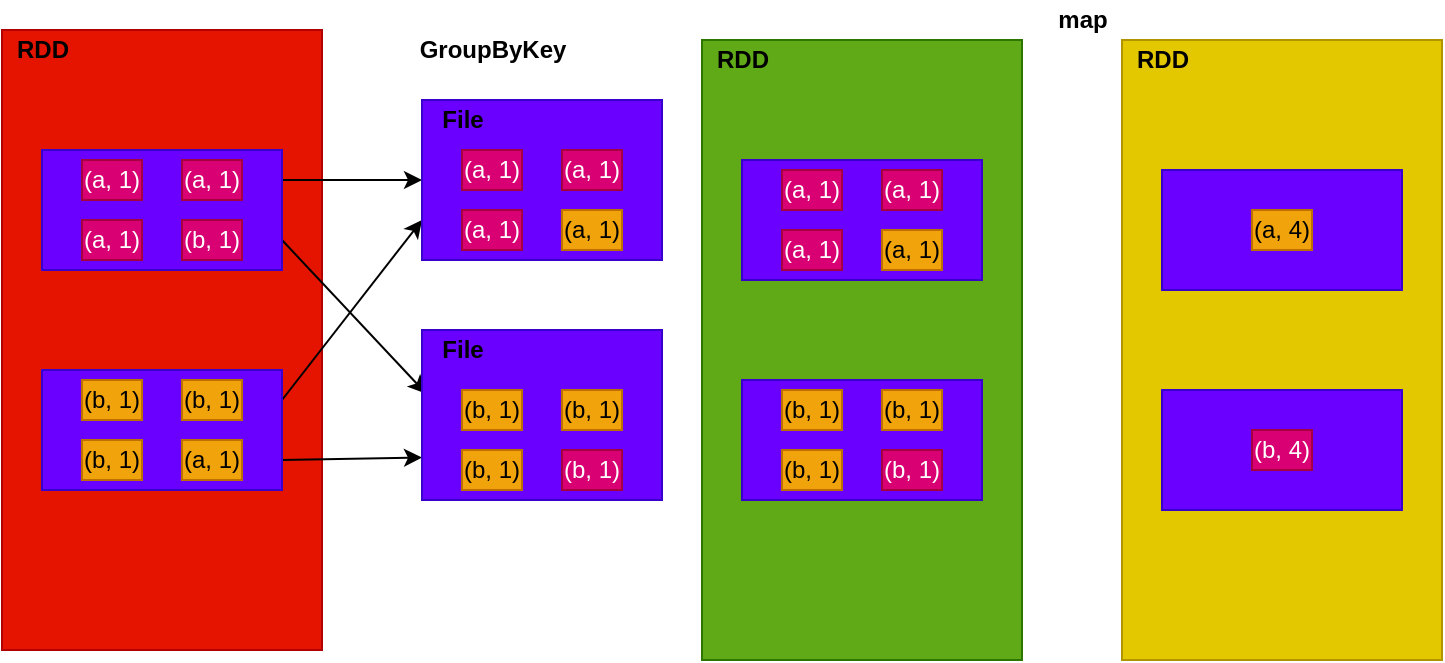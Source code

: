 <mxfile version="15.6.1" type="github">
  <diagram id="1OZ8EjZgoPaioLuvbSH8" name="第 1 页">
    <mxGraphModel dx="1038" dy="547" grid="1" gridSize="10" guides="1" tooltips="1" connect="1" arrows="1" fold="1" page="1" pageScale="1" pageWidth="827" pageHeight="1169" math="0" shadow="0">
      <root>
        <mxCell id="0" />
        <mxCell id="1" parent="0" />
        <mxCell id="8YorQP0Pxh66X8FTXIrH-3" value="" style="rounded=0;whiteSpace=wrap;html=1;shadow=0;labelBackgroundColor=none;labelBorderColor=none;fillColor=#e51400;strokeColor=#B20000;fontColor=#ffffff;" vertex="1" parent="1">
          <mxGeometry x="90" y="110" width="160" height="310" as="geometry" />
        </mxCell>
        <mxCell id="8YorQP0Pxh66X8FTXIrH-26" style="rounded=0;orthogonalLoop=1;jettySize=auto;html=1;exitX=1;exitY=0.25;exitDx=0;exitDy=0;" edge="1" parent="1" source="8YorQP0Pxh66X8FTXIrH-4" target="8YorQP0Pxh66X8FTXIrH-14">
          <mxGeometry relative="1" as="geometry" />
        </mxCell>
        <mxCell id="8YorQP0Pxh66X8FTXIrH-30" style="edgeStyle=none;rounded=0;orthogonalLoop=1;jettySize=auto;html=1;exitX=1;exitY=0.75;exitDx=0;exitDy=0;entryX=0.017;entryY=0.374;entryDx=0;entryDy=0;entryPerimeter=0;" edge="1" parent="1" source="8YorQP0Pxh66X8FTXIrH-4" target="8YorQP0Pxh66X8FTXIrH-19">
          <mxGeometry relative="1" as="geometry" />
        </mxCell>
        <mxCell id="8YorQP0Pxh66X8FTXIrH-4" value="" style="rounded=0;whiteSpace=wrap;html=1;shadow=0;labelBackgroundColor=none;labelBorderColor=none;fillColor=#6a00ff;fontColor=#ffffff;strokeColor=#3700CC;" vertex="1" parent="1">
          <mxGeometry x="110" y="170" width="120" height="60" as="geometry" />
        </mxCell>
        <mxCell id="8YorQP0Pxh66X8FTXIrH-5" value="(a, 1)" style="rounded=0;whiteSpace=wrap;html=1;shadow=0;labelBackgroundColor=none;labelBorderColor=none;fillColor=#d80073;fontColor=#ffffff;strokeColor=#A50040;" vertex="1" parent="1">
          <mxGeometry x="130" y="175" width="30" height="20" as="geometry" />
        </mxCell>
        <mxCell id="8YorQP0Pxh66X8FTXIrH-6" value="(a, 1)" style="rounded=0;whiteSpace=wrap;html=1;shadow=0;labelBackgroundColor=none;labelBorderColor=none;fillColor=#d80073;fontColor=#ffffff;strokeColor=#A50040;" vertex="1" parent="1">
          <mxGeometry x="180" y="175" width="30" height="20" as="geometry" />
        </mxCell>
        <mxCell id="8YorQP0Pxh66X8FTXIrH-7" value="(a, 1)" style="rounded=0;whiteSpace=wrap;html=1;shadow=0;labelBackgroundColor=none;labelBorderColor=none;fillColor=#d80073;fontColor=#ffffff;strokeColor=#A50040;" vertex="1" parent="1">
          <mxGeometry x="130" y="205" width="30" height="20" as="geometry" />
        </mxCell>
        <mxCell id="8YorQP0Pxh66X8FTXIrH-8" value="(b, 1)" style="rounded=0;whiteSpace=wrap;html=1;shadow=0;labelBackgroundColor=none;labelBorderColor=none;fillColor=#d80073;fontColor=#ffffff;strokeColor=#A50040;" vertex="1" parent="1">
          <mxGeometry x="180" y="205" width="30" height="20" as="geometry" />
        </mxCell>
        <mxCell id="8YorQP0Pxh66X8FTXIrH-28" style="edgeStyle=none;rounded=0;orthogonalLoop=1;jettySize=auto;html=1;exitX=1;exitY=0.75;exitDx=0;exitDy=0;entryX=0;entryY=0.75;entryDx=0;entryDy=0;" edge="1" parent="1" source="8YorQP0Pxh66X8FTXIrH-9" target="8YorQP0Pxh66X8FTXIrH-19">
          <mxGeometry relative="1" as="geometry" />
        </mxCell>
        <mxCell id="8YorQP0Pxh66X8FTXIrH-29" style="edgeStyle=none;rounded=0;orthogonalLoop=1;jettySize=auto;html=1;exitX=1;exitY=0.25;exitDx=0;exitDy=0;entryX=0;entryY=0.75;entryDx=0;entryDy=0;" edge="1" parent="1" source="8YorQP0Pxh66X8FTXIrH-9" target="8YorQP0Pxh66X8FTXIrH-14">
          <mxGeometry relative="1" as="geometry" />
        </mxCell>
        <mxCell id="8YorQP0Pxh66X8FTXIrH-9" value="" style="rounded=0;whiteSpace=wrap;html=1;shadow=0;labelBackgroundColor=none;labelBorderColor=none;fillColor=#6a00ff;fontColor=#ffffff;strokeColor=#3700CC;" vertex="1" parent="1">
          <mxGeometry x="110" y="280" width="120" height="60" as="geometry" />
        </mxCell>
        <mxCell id="8YorQP0Pxh66X8FTXIrH-10" value="(b, 1)" style="rounded=0;whiteSpace=wrap;html=1;shadow=0;labelBackgroundColor=none;labelBorderColor=none;fillColor=#f0a30a;fontColor=#000000;strokeColor=#BD7000;" vertex="1" parent="1">
          <mxGeometry x="130" y="285" width="30" height="20" as="geometry" />
        </mxCell>
        <mxCell id="8YorQP0Pxh66X8FTXIrH-11" value="(b, 1)" style="rounded=0;whiteSpace=wrap;html=1;shadow=0;labelBackgroundColor=none;labelBorderColor=none;fillColor=#f0a30a;fontColor=#000000;strokeColor=#BD7000;" vertex="1" parent="1">
          <mxGeometry x="180" y="285" width="30" height="20" as="geometry" />
        </mxCell>
        <mxCell id="8YorQP0Pxh66X8FTXIrH-12" value="(b, 1)" style="rounded=0;whiteSpace=wrap;html=1;shadow=0;labelBackgroundColor=none;labelBorderColor=none;fillColor=#f0a30a;fontColor=#000000;strokeColor=#BD7000;" vertex="1" parent="1">
          <mxGeometry x="130" y="315" width="30" height="20" as="geometry" />
        </mxCell>
        <mxCell id="8YorQP0Pxh66X8FTXIrH-13" value="(a, 1)" style="rounded=0;whiteSpace=wrap;html=1;shadow=0;labelBackgroundColor=none;labelBorderColor=none;fillColor=#f0a30a;fontColor=#000000;strokeColor=#BD7000;" vertex="1" parent="1">
          <mxGeometry x="180" y="315" width="30" height="20" as="geometry" />
        </mxCell>
        <mxCell id="8YorQP0Pxh66X8FTXIrH-14" value="" style="rounded=0;whiteSpace=wrap;html=1;shadow=0;labelBackgroundColor=none;labelBorderColor=none;fillColor=#6a00ff;fontColor=#ffffff;strokeColor=#3700CC;" vertex="1" parent="1">
          <mxGeometry x="300" y="145" width="120" height="80" as="geometry" />
        </mxCell>
        <mxCell id="8YorQP0Pxh66X8FTXIrH-15" value="(a, 1)" style="rounded=0;whiteSpace=wrap;html=1;shadow=0;labelBackgroundColor=none;labelBorderColor=none;fillColor=#d80073;fontColor=#ffffff;strokeColor=#A50040;" vertex="1" parent="1">
          <mxGeometry x="320" y="170" width="30" height="20" as="geometry" />
        </mxCell>
        <mxCell id="8YorQP0Pxh66X8FTXIrH-16" value="(a, 1)" style="rounded=0;whiteSpace=wrap;html=1;shadow=0;labelBackgroundColor=none;labelBorderColor=none;fillColor=#d80073;fontColor=#ffffff;strokeColor=#A50040;" vertex="1" parent="1">
          <mxGeometry x="370" y="170" width="30" height="20" as="geometry" />
        </mxCell>
        <mxCell id="8YorQP0Pxh66X8FTXIrH-17" value="(a, 1)" style="rounded=0;whiteSpace=wrap;html=1;shadow=0;labelBackgroundColor=none;labelBorderColor=none;fillColor=#d80073;fontColor=#ffffff;strokeColor=#A50040;" vertex="1" parent="1">
          <mxGeometry x="320" y="200" width="30" height="20" as="geometry" />
        </mxCell>
        <mxCell id="8YorQP0Pxh66X8FTXIrH-18" value="(a, 1)" style="rounded=0;whiteSpace=wrap;html=1;shadow=0;labelBackgroundColor=none;labelBorderColor=none;fillColor=#f0a30a;fontColor=#000000;strokeColor=#BD7000;" vertex="1" parent="1">
          <mxGeometry x="370" y="200" width="30" height="20" as="geometry" />
        </mxCell>
        <mxCell id="8YorQP0Pxh66X8FTXIrH-19" value="" style="rounded=0;whiteSpace=wrap;html=1;shadow=0;labelBackgroundColor=none;labelBorderColor=none;fillColor=#6a00ff;fontColor=#ffffff;strokeColor=#3700CC;" vertex="1" parent="1">
          <mxGeometry x="300" y="260" width="120" height="85" as="geometry" />
        </mxCell>
        <mxCell id="8YorQP0Pxh66X8FTXIrH-20" value="(b, 1)" style="rounded=0;whiteSpace=wrap;html=1;shadow=0;labelBackgroundColor=none;labelBorderColor=none;fillColor=#f0a30a;fontColor=#000000;strokeColor=#BD7000;" vertex="1" parent="1">
          <mxGeometry x="320" y="290" width="30" height="20" as="geometry" />
        </mxCell>
        <mxCell id="8YorQP0Pxh66X8FTXIrH-21" value="(b, 1)" style="rounded=0;whiteSpace=wrap;html=1;shadow=0;labelBackgroundColor=none;labelBorderColor=none;fillColor=#f0a30a;fontColor=#000000;strokeColor=#BD7000;" vertex="1" parent="1">
          <mxGeometry x="370" y="290" width="30" height="20" as="geometry" />
        </mxCell>
        <mxCell id="8YorQP0Pxh66X8FTXIrH-22" value="(b, 1)" style="rounded=0;whiteSpace=wrap;html=1;shadow=0;labelBackgroundColor=none;labelBorderColor=none;fillColor=#f0a30a;fontColor=#000000;strokeColor=#BD7000;" vertex="1" parent="1">
          <mxGeometry x="320" y="320" width="30" height="20" as="geometry" />
        </mxCell>
        <mxCell id="8YorQP0Pxh66X8FTXIrH-23" value="(b, 1)" style="rounded=0;whiteSpace=wrap;html=1;shadow=0;labelBackgroundColor=none;labelBorderColor=none;fillColor=#d80073;fontColor=#ffffff;strokeColor=#A50040;" vertex="1" parent="1">
          <mxGeometry x="370" y="320" width="30" height="20" as="geometry" />
        </mxCell>
        <mxCell id="8YorQP0Pxh66X8FTXIrH-24" value="&lt;b&gt;File&lt;/b&gt;" style="text;html=1;resizable=0;autosize=1;align=center;verticalAlign=middle;points=[];fillColor=none;strokeColor=none;rounded=0;shadow=0;labelBackgroundColor=none;labelBorderColor=none;" vertex="1" parent="1">
          <mxGeometry x="300" y="260" width="40" height="20" as="geometry" />
        </mxCell>
        <mxCell id="8YorQP0Pxh66X8FTXIrH-25" value="&lt;b&gt;File&lt;/b&gt;" style="text;html=1;resizable=0;autosize=1;align=center;verticalAlign=middle;points=[];fillColor=none;strokeColor=none;rounded=0;shadow=0;labelBackgroundColor=none;labelBorderColor=none;" vertex="1" parent="1">
          <mxGeometry x="300" y="145" width="40" height="20" as="geometry" />
        </mxCell>
        <mxCell id="8YorQP0Pxh66X8FTXIrH-31" value="" style="rounded=0;whiteSpace=wrap;html=1;shadow=0;labelBackgroundColor=none;labelBorderColor=none;fillColor=#60a917;strokeColor=#2D7600;fontColor=#ffffff;" vertex="1" parent="1">
          <mxGeometry x="440" y="115" width="160" height="310" as="geometry" />
        </mxCell>
        <mxCell id="8YorQP0Pxh66X8FTXIrH-32" value="" style="rounded=0;whiteSpace=wrap;html=1;shadow=0;labelBackgroundColor=none;labelBorderColor=none;fillColor=#6a00ff;fontColor=#ffffff;strokeColor=#3700CC;" vertex="1" parent="1">
          <mxGeometry x="460" y="175" width="120" height="60" as="geometry" />
        </mxCell>
        <mxCell id="8YorQP0Pxh66X8FTXIrH-33" value="(a, 1)" style="rounded=0;whiteSpace=wrap;html=1;shadow=0;labelBackgroundColor=none;labelBorderColor=none;fillColor=#d80073;fontColor=#ffffff;strokeColor=#A50040;" vertex="1" parent="1">
          <mxGeometry x="480" y="180" width="30" height="20" as="geometry" />
        </mxCell>
        <mxCell id="8YorQP0Pxh66X8FTXIrH-34" value="(a, 1)" style="rounded=0;whiteSpace=wrap;html=1;shadow=0;labelBackgroundColor=none;labelBorderColor=none;fillColor=#d80073;fontColor=#ffffff;strokeColor=#A50040;" vertex="1" parent="1">
          <mxGeometry x="530" y="180" width="30" height="20" as="geometry" />
        </mxCell>
        <mxCell id="8YorQP0Pxh66X8FTXIrH-35" value="(a, 1)" style="rounded=0;whiteSpace=wrap;html=1;shadow=0;labelBackgroundColor=none;labelBorderColor=none;fillColor=#d80073;fontColor=#ffffff;strokeColor=#A50040;" vertex="1" parent="1">
          <mxGeometry x="480" y="210" width="30" height="20" as="geometry" />
        </mxCell>
        <mxCell id="8YorQP0Pxh66X8FTXIrH-36" value="(a, 1)" style="rounded=0;whiteSpace=wrap;html=1;shadow=0;labelBackgroundColor=none;labelBorderColor=none;fillColor=#f0a30a;fontColor=#000000;strokeColor=#BD7000;" vertex="1" parent="1">
          <mxGeometry x="530" y="210" width="30" height="20" as="geometry" />
        </mxCell>
        <mxCell id="8YorQP0Pxh66X8FTXIrH-37" value="" style="rounded=0;whiteSpace=wrap;html=1;shadow=0;labelBackgroundColor=none;labelBorderColor=none;fillColor=#6a00ff;fontColor=#ffffff;strokeColor=#3700CC;" vertex="1" parent="1">
          <mxGeometry x="460" y="285" width="120" height="60" as="geometry" />
        </mxCell>
        <mxCell id="8YorQP0Pxh66X8FTXIrH-38" value="(b, 1)" style="rounded=0;whiteSpace=wrap;html=1;shadow=0;labelBackgroundColor=none;labelBorderColor=none;fillColor=#f0a30a;fontColor=#000000;strokeColor=#BD7000;" vertex="1" parent="1">
          <mxGeometry x="480" y="290" width="30" height="20" as="geometry" />
        </mxCell>
        <mxCell id="8YorQP0Pxh66X8FTXIrH-39" value="(b, 1)" style="rounded=0;whiteSpace=wrap;html=1;shadow=0;labelBackgroundColor=none;labelBorderColor=none;fillColor=#f0a30a;fontColor=#000000;strokeColor=#BD7000;" vertex="1" parent="1">
          <mxGeometry x="530" y="290" width="30" height="20" as="geometry" />
        </mxCell>
        <mxCell id="8YorQP0Pxh66X8FTXIrH-40" value="(b, 1)" style="rounded=0;whiteSpace=wrap;html=1;shadow=0;labelBackgroundColor=none;labelBorderColor=none;fillColor=#f0a30a;fontColor=#000000;strokeColor=#BD7000;" vertex="1" parent="1">
          <mxGeometry x="480" y="320" width="30" height="20" as="geometry" />
        </mxCell>
        <mxCell id="8YorQP0Pxh66X8FTXIrH-41" value="(b, 1)" style="rounded=0;whiteSpace=wrap;html=1;shadow=0;labelBackgroundColor=none;labelBorderColor=none;fillColor=#d80073;fontColor=#ffffff;strokeColor=#A50040;" vertex="1" parent="1">
          <mxGeometry x="530" y="320" width="30" height="20" as="geometry" />
        </mxCell>
        <mxCell id="8YorQP0Pxh66X8FTXIrH-42" value="" style="rounded=0;whiteSpace=wrap;html=1;shadow=0;labelBackgroundColor=none;labelBorderColor=none;fillColor=#e3c800;strokeColor=#B09500;fontColor=#000000;" vertex="1" parent="1">
          <mxGeometry x="650" y="115" width="160" height="310" as="geometry" />
        </mxCell>
        <mxCell id="8YorQP0Pxh66X8FTXIrH-43" value="" style="rounded=0;whiteSpace=wrap;html=1;shadow=0;labelBackgroundColor=none;labelBorderColor=none;fillColor=#6a00ff;fontColor=#ffffff;strokeColor=#3700CC;" vertex="1" parent="1">
          <mxGeometry x="670" y="180" width="120" height="60" as="geometry" />
        </mxCell>
        <mxCell id="8YorQP0Pxh66X8FTXIrH-47" value="(a, 4)" style="rounded=0;whiteSpace=wrap;html=1;shadow=0;labelBackgroundColor=none;labelBorderColor=none;fillColor=#f0a30a;fontColor=#000000;strokeColor=#BD7000;" vertex="1" parent="1">
          <mxGeometry x="715" y="200" width="30" height="20" as="geometry" />
        </mxCell>
        <mxCell id="8YorQP0Pxh66X8FTXIrH-48" value="" style="rounded=0;whiteSpace=wrap;html=1;shadow=0;labelBackgroundColor=none;labelBorderColor=none;fillColor=#6a00ff;fontColor=#ffffff;strokeColor=#3700CC;" vertex="1" parent="1">
          <mxGeometry x="670" y="290" width="120" height="60" as="geometry" />
        </mxCell>
        <mxCell id="8YorQP0Pxh66X8FTXIrH-52" value="(b, 4)" style="rounded=0;whiteSpace=wrap;html=1;shadow=0;labelBackgroundColor=none;labelBorderColor=none;fillColor=#d80073;fontColor=#ffffff;strokeColor=#A50040;" vertex="1" parent="1">
          <mxGeometry x="715" y="310" width="30" height="20" as="geometry" />
        </mxCell>
        <mxCell id="8YorQP0Pxh66X8FTXIrH-53" value="&lt;b&gt;RDD&lt;/b&gt;" style="text;html=1;resizable=0;autosize=1;align=center;verticalAlign=middle;points=[];fillColor=none;strokeColor=none;rounded=0;shadow=0;labelBackgroundColor=none;labelBorderColor=none;" vertex="1" parent="1">
          <mxGeometry x="90" y="110" width="40" height="20" as="geometry" />
        </mxCell>
        <mxCell id="8YorQP0Pxh66X8FTXIrH-54" value="&lt;b&gt;RDD&lt;/b&gt;" style="text;html=1;resizable=0;autosize=1;align=center;verticalAlign=middle;points=[];fillColor=none;strokeColor=none;rounded=0;shadow=0;labelBackgroundColor=none;labelBorderColor=none;" vertex="1" parent="1">
          <mxGeometry x="440" y="115" width="40" height="20" as="geometry" />
        </mxCell>
        <mxCell id="8YorQP0Pxh66X8FTXIrH-55" value="&lt;b&gt;RDD&lt;/b&gt;" style="text;html=1;resizable=0;autosize=1;align=center;verticalAlign=middle;points=[];fillColor=none;strokeColor=none;rounded=0;shadow=0;labelBackgroundColor=none;labelBorderColor=none;" vertex="1" parent="1">
          <mxGeometry x="650" y="115" width="40" height="20" as="geometry" />
        </mxCell>
        <mxCell id="8YorQP0Pxh66X8FTXIrH-56" value="&lt;b&gt;GroupByKey&lt;br&gt;&lt;/b&gt;" style="text;html=1;resizable=0;autosize=1;align=center;verticalAlign=middle;points=[];fillColor=none;strokeColor=none;rounded=0;shadow=0;labelBackgroundColor=none;labelBorderColor=none;" vertex="1" parent="1">
          <mxGeometry x="290" y="110" width="90" height="20" as="geometry" />
        </mxCell>
        <mxCell id="8YorQP0Pxh66X8FTXIrH-57" value="&lt;b&gt;map&lt;br&gt;&lt;/b&gt;" style="text;html=1;resizable=0;autosize=1;align=center;verticalAlign=middle;points=[];fillColor=none;strokeColor=none;rounded=0;shadow=0;labelBackgroundColor=none;labelBorderColor=none;" vertex="1" parent="1">
          <mxGeometry x="610" y="95" width="40" height="20" as="geometry" />
        </mxCell>
      </root>
    </mxGraphModel>
  </diagram>
</mxfile>
